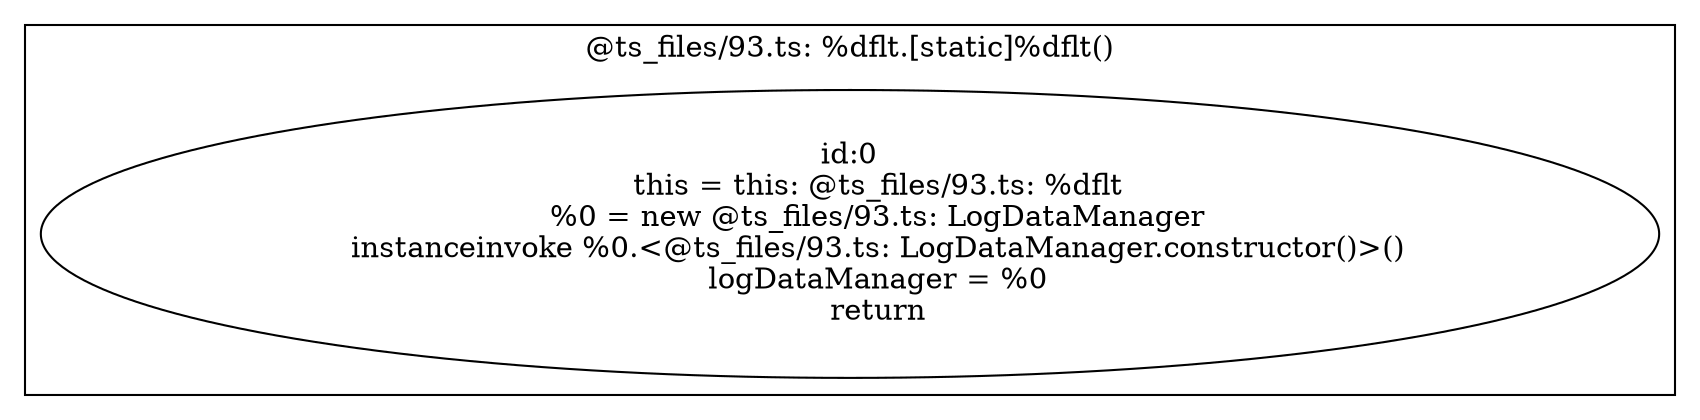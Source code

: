 digraph "93.ts" {
subgraph "cluster_@ts_files/93.ts: %dflt.[static]%dflt()" {
  label="@ts_files/93.ts: %dflt.[static]%dflt()";
  Node33280 [label="id:0
      this = this: @ts_files/93.ts: %dflt
      %0 = new @ts_files/93.ts: LogDataManager
      instanceinvoke %0.<@ts_files/93.ts: LogDataManager.constructor()>()
      logDataManager = %0
      return"];
}
}

